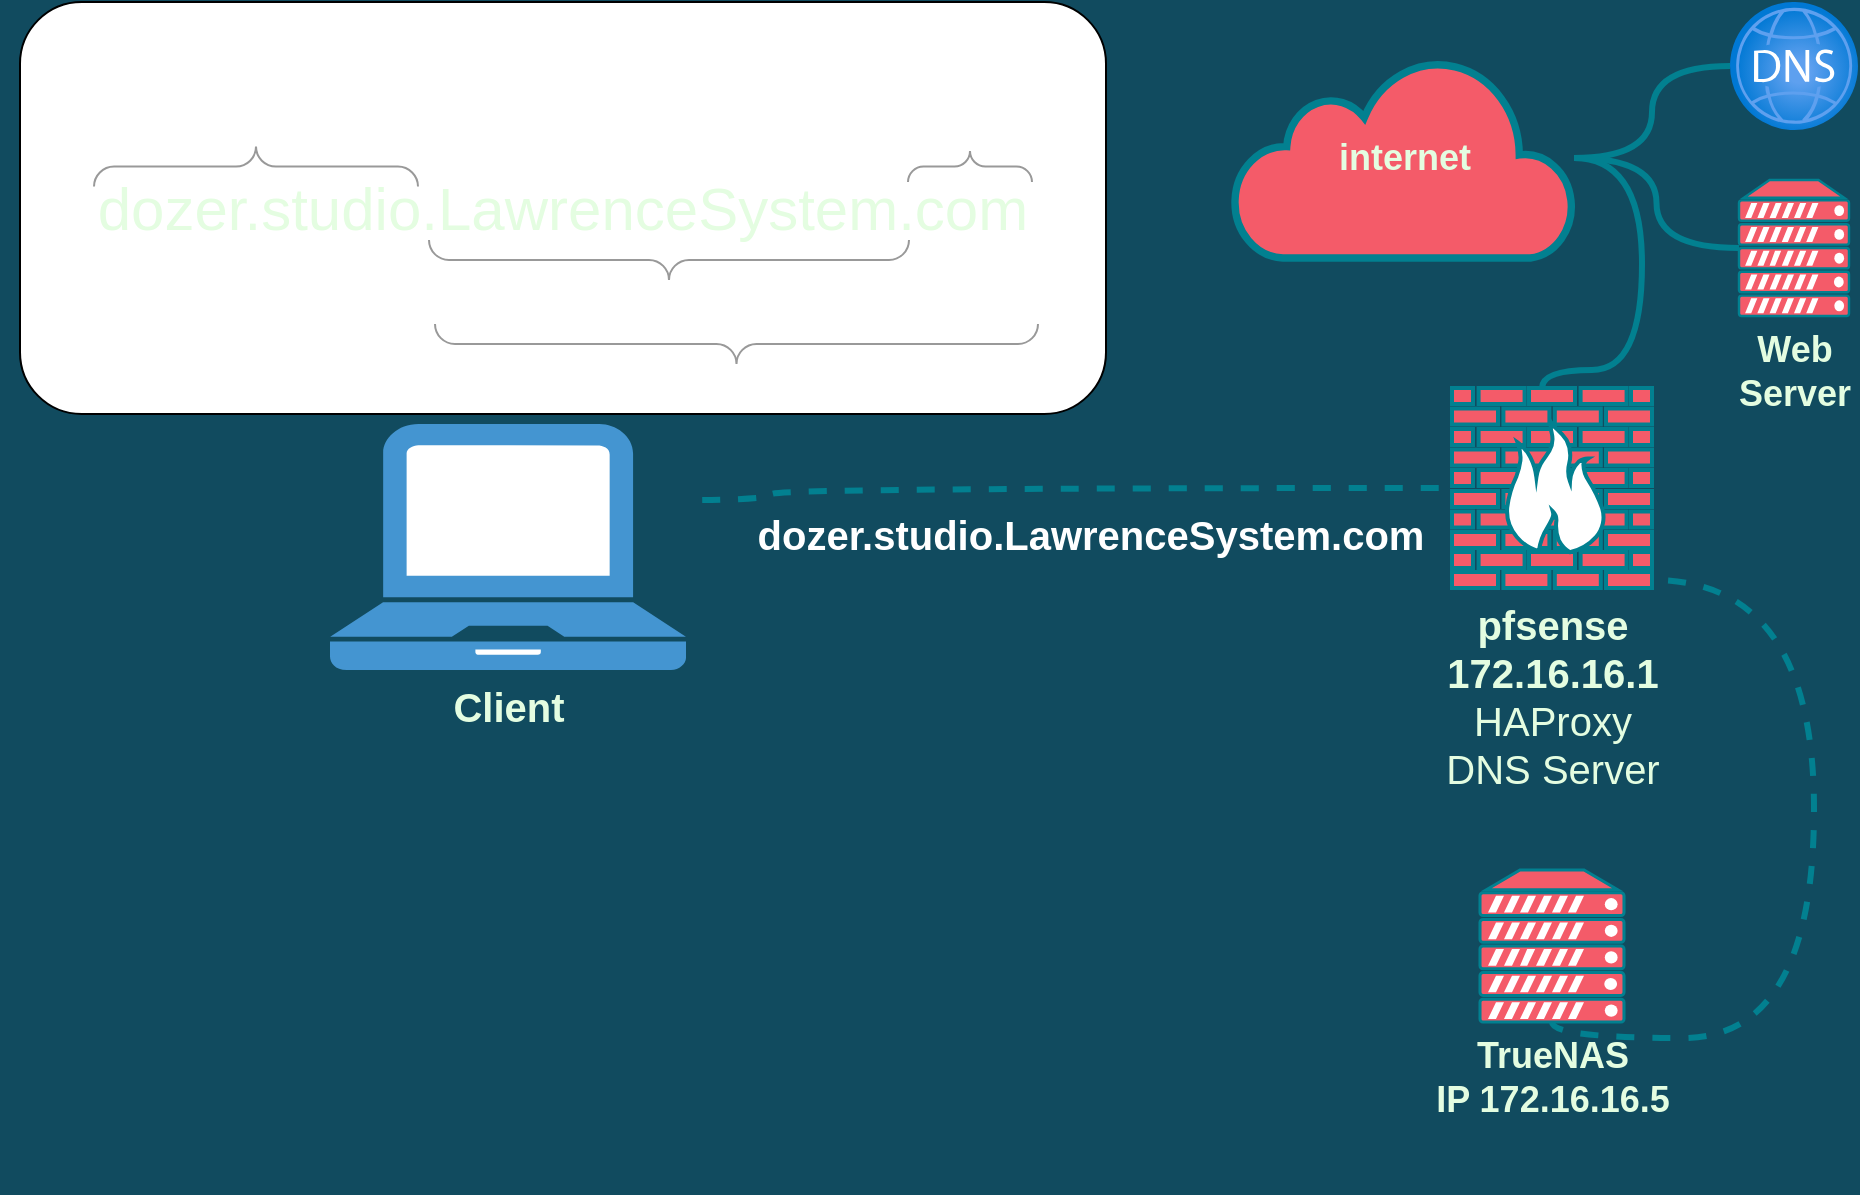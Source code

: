 <mxfile version="21.3.7" type="device" pages="3">
  <diagram id="6hiZE-scxlc1er5gQ2BV" name="Internal IP">
    <mxGraphModel dx="1948" dy="863" grid="0" gridSize="10" guides="1" tooltips="1" connect="1" arrows="1" fold="1" page="1" pageScale="1" pageWidth="1100" pageHeight="850" background="#114B5F" math="0" shadow="0">
      <root>
        <mxCell id="0" />
        <mxCell id="1" parent="0" />
        <mxCell id="qx8EK2u3KyUOFFPO31HV-6" style="edgeStyle=orthogonalEdgeStyle;shape=connector;curved=1;rounded=1;comic=0;orthogonalLoop=1;jettySize=auto;html=1;dashed=1;labelBackgroundColor=#114B5F;strokeColor=#028090;strokeWidth=3;fontFamily=Helvetica;fontSize=11;fontColor=#E4FDE1;endArrow=none;endFill=0;fillColor=#F45B69;flowAnimation=1;" parent="1" source="Keg9QBFoEWpsP0gf0oNI-1" target="8-tY66juS6iBmtKQDN2a-5" edge="1">
          <mxGeometry relative="1" as="geometry">
            <Array as="points">
              <mxPoint x="1014" y="314" />
              <mxPoint x="1014" y="543" />
            </Array>
          </mxGeometry>
        </mxCell>
        <mxCell id="Keg9QBFoEWpsP0gf0oNI-1" value="&lt;font style=&quot;font-size: 20px;&quot;&gt;&lt;b style=&quot;&quot;&gt;pfsense&lt;br&gt;172.16.16.1&lt;br&gt;&lt;/b&gt;HAProxy&lt;br&gt;DNS Server&lt;br&gt;&lt;/font&gt;" style="fontColor=#E4FDE1;verticalAlign=top;verticalLabelPosition=bottom;labelPosition=center;align=center;html=1;outlineConnect=0;fillColor=#F45B69;strokeColor=#028090;gradientDirection=north;strokeWidth=2;shape=mxgraph.networks.firewall;" parent="1" vertex="1">
          <mxGeometry x="833" y="218" width="100" height="100" as="geometry" />
        </mxCell>
        <mxCell id="qx8EK2u3KyUOFFPO31HV-3" style="edgeStyle=orthogonalEdgeStyle;shape=connector;curved=1;rounded=1;comic=0;orthogonalLoop=1;jettySize=auto;html=1;labelBackgroundColor=#114B5F;strokeColor=#028090;strokeWidth=3;fontFamily=Helvetica;fontSize=11;fontColor=#E4FDE1;endArrow=none;endFill=0;fillColor=#F45B69;flowAnimation=0;" parent="1" source="IqyUsJUaqWypHduwfUQZ-5" target="Keg9QBFoEWpsP0gf0oNI-1" edge="1">
          <mxGeometry relative="1" as="geometry">
            <Array as="points">
              <mxPoint x="928" y="103" />
              <mxPoint x="928" y="209" />
              <mxPoint x="878" y="209" />
            </Array>
          </mxGeometry>
        </mxCell>
        <mxCell id="zotEUE635c9FIRdoSFtk-16" style="edgeStyle=orthogonalEdgeStyle;shape=connector;curved=1;rounded=1;comic=0;orthogonalLoop=1;jettySize=auto;html=1;labelBackgroundColor=#114B5F;strokeColor=#028090;strokeWidth=3;fontFamily=Helvetica;fontSize=11;fontColor=#E4FDE1;endArrow=none;endFill=0;fillColor=#F45B69;" parent="1" source="IqyUsJUaqWypHduwfUQZ-5" target="zotEUE635c9FIRdoSFtk-14" edge="1">
          <mxGeometry relative="1" as="geometry" />
        </mxCell>
        <mxCell id="zotEUE635c9FIRdoSFtk-18" style="edgeStyle=orthogonalEdgeStyle;shape=connector;curved=1;rounded=1;comic=0;orthogonalLoop=1;jettySize=auto;html=1;labelBackgroundColor=#114B5F;strokeColor=#028090;strokeWidth=3;fontFamily=Helvetica;fontSize=11;fontColor=#E4FDE1;endArrow=none;endFill=0;fillColor=#F45B69;" parent="1" source="IqyUsJUaqWypHduwfUQZ-5" target="K4kx7pWGs6XqiPDYpoxL-1" edge="1">
          <mxGeometry relative="1" as="geometry">
            <mxPoint x="1014.15" y="155.162" as="targetPoint" />
          </mxGeometry>
        </mxCell>
        <mxCell id="IqyUsJUaqWypHduwfUQZ-5" value="&lt;h2&gt;internet&lt;/h2&gt;" style="html=1;outlineConnect=0;fillColor=#F45B69;strokeColor=#028090;gradientDirection=north;strokeWidth=2;shape=mxgraph.networks.cloud;fontColor=#E4FDE1;" parent="1" vertex="1">
          <mxGeometry x="724" y="53" width="170" height="100" as="geometry" />
        </mxCell>
        <mxCell id="qx8EK2u3KyUOFFPO31HV-2" style="edgeStyle=orthogonalEdgeStyle;shape=connector;curved=1;rounded=1;comic=0;orthogonalLoop=1;jettySize=auto;html=1;dashed=1;labelBackgroundColor=#114B5F;strokeColor=#028090;strokeWidth=3;fontFamily=Helvetica;fontSize=11;fontColor=#E4FDE1;endArrow=none;endFill=0;fillColor=#F45B69;flowAnimation=1;" parent="1" source="8-tY66juS6iBmtKQDN2a-4" target="Keg9QBFoEWpsP0gf0oNI-1" edge="1">
          <mxGeometry relative="1" as="geometry">
            <Array as="points">
              <mxPoint x="493" y="274" />
            </Array>
          </mxGeometry>
        </mxCell>
        <mxCell id="8-tY66juS6iBmtKQDN2a-4" value="&lt;b style=&quot;font-size: 20px;&quot;&gt;&lt;font style=&quot;font-size: 20px;&quot;&gt;Client&lt;br&gt;&lt;/font&gt;&lt;/b&gt;" style="pointerEvents=1;shadow=0;dashed=0;html=1;strokeColor=none;fillColor=#4495D1;labelPosition=center;verticalLabelPosition=bottom;verticalAlign=top;align=center;outlineConnect=0;shape=mxgraph.veeam.laptop;fontFamily=Helvetica;fontSize=11;fontColor=#E4FDE1;" parent="1" vertex="1">
          <mxGeometry x="272" y="236" width="178" height="123" as="geometry" />
        </mxCell>
        <mxCell id="8-tY66juS6iBmtKQDN2a-5" value="&lt;font style=&quot;font-size: 18px&quot;&gt;&lt;b&gt;&lt;div&gt;TrueNAS&lt;br&gt;&lt;span style=&quot;background-color: initial;&quot;&gt;IP 172.16.16.5&lt;/span&gt;&lt;/div&gt;&lt;/b&gt;&lt;/font&gt;" style="fontColor=#E4FDE1;verticalAlign=top;verticalLabelPosition=bottom;labelPosition=center;align=center;html=1;outlineConnect=0;fillColor=#F45B69;strokeColor=#028090;gradientDirection=north;strokeWidth=2;shape=mxgraph.networks.server;" parent="1" vertex="1">
          <mxGeometry x="847" y="459" width="72" height="76" as="geometry" />
        </mxCell>
        <mxCell id="8-tY66juS6iBmtKQDN2a-9" value="" style="edgeStyle=orthogonalEdgeStyle;rounded=1;orthogonalLoop=1;jettySize=auto;html=1;strokeColor=none;strokeWidth=3;labelBackgroundColor=#114B5F;fontColor=#E4FDE1;endArrow=none;" parent="1" target="8-tY66juS6iBmtKQDN2a-5" edge="1">
          <mxGeometry relative="1" as="geometry">
            <mxPoint x="474" y="619" as="sourcePoint" />
            <mxPoint x="601" y="661.0" as="targetPoint" />
          </mxGeometry>
        </mxCell>
        <mxCell id="euOdrexQLL2xQOsGim3x-1" value="&lt;font style=&quot;&quot;&gt;&lt;span style=&quot;font-size: 30px;&quot;&gt;dozer.studio.LawrenceSystem.com&lt;/span&gt;&lt;br&gt;&lt;/font&gt;" style="rounded=1;whiteSpace=wrap;html=1;fontFamily=Helvetica;fontSize=19;fontColor=#E4FDE1;" parent="1" vertex="1">
          <mxGeometry x="117" y="25" width="543" height="206" as="geometry" />
        </mxCell>
        <mxCell id="zotEUE635c9FIRdoSFtk-1" value="" style="verticalLabelPosition=bottom;shadow=0;dashed=0;align=center;html=1;verticalAlign=top;strokeWidth=1;shape=mxgraph.mockup.markup.curlyBrace;whiteSpace=wrap;strokeColor=#999999;fontSize=16;fontColor=#FFFFFF;fillColor=#182E3E;" parent="1" vertex="1">
          <mxGeometry x="561" y="97.3" width="62" height="20" as="geometry" />
        </mxCell>
        <mxCell id="zotEUE635c9FIRdoSFtk-4" value="Top-Level&lt;br&gt;Domain" style="text;strokeColor=none;fillColor=none;html=1;fontSize=16;fontStyle=1;verticalAlign=middle;align=center;fontColor=#FFFFFF;" parent="1" vertex="1">
          <mxGeometry x="542" y="60.3" width="100" height="40" as="geometry" />
        </mxCell>
        <mxCell id="zotEUE635c9FIRdoSFtk-5" value="" style="verticalLabelPosition=bottom;shadow=0;dashed=0;align=center;html=1;verticalAlign=top;strokeWidth=1;shape=mxgraph.mockup.markup.curlyBrace;whiteSpace=wrap;strokeColor=#999999;fontSize=16;fontColor=#FFFFFF;fillColor=#182E3E;rotation=-180;" parent="1" vertex="1">
          <mxGeometry x="321.5" y="144" width="240" height="20" as="geometry" />
        </mxCell>
        <mxCell id="zotEUE635c9FIRdoSFtk-6" value="Domain Name" style="text;strokeColor=none;fillColor=none;html=1;fontSize=16;fontStyle=1;verticalAlign=middle;align=center;fontColor=#FFFFFF;" parent="1" vertex="1">
          <mxGeometry x="391.5" y="154" width="100" height="40" as="geometry" />
        </mxCell>
        <mxCell id="zotEUE635c9FIRdoSFtk-7" value="" style="verticalLabelPosition=bottom;shadow=0;dashed=0;align=center;html=1;verticalAlign=top;strokeWidth=1;shape=mxgraph.mockup.markup.curlyBrace;whiteSpace=wrap;strokeColor=#999999;fontSize=16;fontColor=#FFFFFF;fillColor=#182E3E;rotation=-180;" parent="1" vertex="1">
          <mxGeometry x="324.5" y="186" width="301.5" height="20" as="geometry" />
        </mxCell>
        <mxCell id="zotEUE635c9FIRdoSFtk-8" value="Root Domain" style="text;strokeColor=none;fillColor=none;html=1;fontSize=16;fontStyle=1;verticalAlign=middle;align=center;fontColor=#FFFFFF;" parent="1" vertex="1">
          <mxGeometry x="425.25" y="198" width="100" height="40" as="geometry" />
        </mxCell>
        <mxCell id="zotEUE635c9FIRdoSFtk-9" value="Subdomain(s)" style="text;strokeColor=none;fillColor=none;html=1;fontSize=16;fontStyle=1;verticalAlign=middle;align=center;fontColor=#FFFFFF;" parent="1" vertex="1">
          <mxGeometry x="185" y="57.3" width="100" height="40" as="geometry" />
        </mxCell>
        <mxCell id="zotEUE635c9FIRdoSFtk-10" value="" style="verticalLabelPosition=bottom;shadow=0;dashed=0;align=center;html=1;verticalAlign=top;strokeWidth=1;shape=mxgraph.mockup.markup.curlyBrace;whiteSpace=wrap;strokeColor=#999999;fontSize=16;fontColor=#FFFFFF;fillColor=#182E3E;" parent="1" vertex="1">
          <mxGeometry x="154" y="97.3" width="162" height="20" as="geometry" />
        </mxCell>
        <mxCell id="zotEUE635c9FIRdoSFtk-11" style="edgeStyle=none;curved=1;rounded=0;orthogonalLoop=1;jettySize=auto;html=1;exitX=1;exitY=0.5;exitDx=0;exitDy=0;strokeColor=#23445D;fontSize=12;startSize=8;endSize=8;" parent="1" edge="1">
          <mxGeometry relative="1" as="geometry">
            <mxPoint x="657" y="148.3" as="sourcePoint" />
            <mxPoint x="657" y="148.3" as="targetPoint" />
          </mxGeometry>
        </mxCell>
        <mxCell id="zotEUE635c9FIRdoSFtk-12" style="edgeStyle=none;curved=1;rounded=0;orthogonalLoop=1;jettySize=auto;html=1;exitX=0;exitY=0.5;exitDx=0;exitDy=0;strokeColor=#23445D;fontSize=12;startSize=8;endSize=8;" parent="1" source="euOdrexQLL2xQOsGim3x-1" target="euOdrexQLL2xQOsGim3x-1" edge="1">
          <mxGeometry relative="1" as="geometry" />
        </mxCell>
        <mxCell id="zotEUE635c9FIRdoSFtk-13" style="edgeStyle=none;curved=1;rounded=0;orthogonalLoop=1;jettySize=auto;html=1;exitX=1;exitY=0.5;exitDx=0;exitDy=0;strokeColor=#23445D;fontSize=12;startSize=8;endSize=8;" parent="1" edge="1">
          <mxGeometry relative="1" as="geometry">
            <mxPoint x="657" y="148.3" as="sourcePoint" />
            <mxPoint x="657" y="148.3" as="targetPoint" />
          </mxGeometry>
        </mxCell>
        <mxCell id="zotEUE635c9FIRdoSFtk-14" value="" style="image;aspect=fixed;html=1;points=[];align=center;fontSize=12;image=img/lib/azure2/networking/DNS_Zones.svg;strokeColor=#FFFFFF;fontColor=#FFFFFF;fillColor=#182E3E;" parent="1" vertex="1">
          <mxGeometry x="972" y="25" width="64" height="64" as="geometry" />
        </mxCell>
        <mxCell id="zotEUE635c9FIRdoSFtk-19" value="dozer.studio.LawrenceSystem.com" style="text;strokeColor=none;fillColor=none;html=1;fontSize=20;fontStyle=1;verticalAlign=middle;align=center;fontColor=#FFFFFF;" parent="1" vertex="1">
          <mxGeometry x="602" y="271" width="100" height="40" as="geometry" />
        </mxCell>
        <mxCell id="K4kx7pWGs6XqiPDYpoxL-1" value="&lt;font style=&quot;font-size: 18px&quot;&gt;&lt;b&gt;&lt;div&gt;Web&lt;br&gt;Server&lt;/div&gt;&lt;/b&gt;&lt;/font&gt;" style="fontColor=#E4FDE1;verticalAlign=top;verticalLabelPosition=bottom;labelPosition=center;align=center;html=1;outlineConnect=0;fillColor=#F45B69;strokeColor=#028090;gradientDirection=north;strokeWidth=2;shape=mxgraph.networks.server;" parent="1" vertex="1">
          <mxGeometry x="976.5" y="114" width="55" height="68" as="geometry" />
        </mxCell>
      </root>
    </mxGraphModel>
  </diagram>
  <diagram name="Copy of Internal IP" id="uCBYNExVOMJqvayklX3i">
    <mxGraphModel dx="1948" dy="863" grid="0" gridSize="10" guides="1" tooltips="1" connect="1" arrows="1" fold="1" page="1" pageScale="1" pageWidth="1100" pageHeight="850" background="#114B5F" math="0" shadow="0">
      <root>
        <mxCell id="q3gw9g07Dve521KQ4tPs-0" />
        <mxCell id="q3gw9g07Dve521KQ4tPs-1" parent="q3gw9g07Dve521KQ4tPs-0" />
        <mxCell id="q3gw9g07Dve521KQ4tPs-2" style="edgeStyle=orthogonalEdgeStyle;shape=connector;curved=1;rounded=1;comic=0;orthogonalLoop=1;jettySize=auto;html=1;dashed=1;labelBackgroundColor=#114B5F;strokeColor=#028090;strokeWidth=3;fontFamily=Helvetica;fontSize=11;fontColor=#E4FDE1;endArrow=none;endFill=0;fillColor=#F45B69;flowAnimation=1;" edge="1" parent="q3gw9g07Dve521KQ4tPs-1" source="q3gw9g07Dve521KQ4tPs-3" target="q3gw9g07Dve521KQ4tPs-10">
          <mxGeometry relative="1" as="geometry">
            <Array as="points">
              <mxPoint x="1014" y="314" />
              <mxPoint x="1014" y="543" />
            </Array>
          </mxGeometry>
        </mxCell>
        <mxCell id="q3gw9g07Dve521KQ4tPs-3" value="&lt;font style=&quot;font-size: 20px;&quot;&gt;&lt;br&gt;&lt;/font&gt;" style="fontColor=#E4FDE1;verticalAlign=top;verticalLabelPosition=bottom;labelPosition=center;align=center;html=1;outlineConnect=0;fillColor=#F45B69;strokeColor=#028090;gradientDirection=north;strokeWidth=2;shape=mxgraph.networks.firewall;" vertex="1" parent="q3gw9g07Dve521KQ4tPs-1">
          <mxGeometry x="833" y="218" width="100" height="100" as="geometry" />
        </mxCell>
        <mxCell id="q3gw9g07Dve521KQ4tPs-4" style="edgeStyle=orthogonalEdgeStyle;shape=connector;curved=1;rounded=1;comic=0;orthogonalLoop=1;jettySize=auto;html=1;labelBackgroundColor=#114B5F;strokeColor=#028090;strokeWidth=3;fontFamily=Helvetica;fontSize=11;fontColor=#E4FDE1;endArrow=none;endFill=0;fillColor=#F45B69;flowAnimation=0;" edge="1" parent="q3gw9g07Dve521KQ4tPs-1" source="q3gw9g07Dve521KQ4tPs-7" target="q3gw9g07Dve521KQ4tPs-3">
          <mxGeometry relative="1" as="geometry">
            <Array as="points">
              <mxPoint x="928" y="103" />
              <mxPoint x="928" y="209" />
              <mxPoint x="878" y="209" />
            </Array>
          </mxGeometry>
        </mxCell>
        <mxCell id="q3gw9g07Dve521KQ4tPs-5" style="edgeStyle=orthogonalEdgeStyle;shape=connector;curved=1;rounded=1;comic=0;orthogonalLoop=1;jettySize=auto;html=1;labelBackgroundColor=#114B5F;strokeColor=#028090;strokeWidth=3;fontFamily=Helvetica;fontSize=11;fontColor=#E4FDE1;endArrow=none;endFill=0;fillColor=#F45B69;" edge="1" parent="q3gw9g07Dve521KQ4tPs-1" source="q3gw9g07Dve521KQ4tPs-7" target="q3gw9g07Dve521KQ4tPs-24">
          <mxGeometry relative="1" as="geometry" />
        </mxCell>
        <mxCell id="q3gw9g07Dve521KQ4tPs-6" style="edgeStyle=orthogonalEdgeStyle;shape=connector;curved=1;rounded=1;comic=0;orthogonalLoop=1;jettySize=auto;html=1;labelBackgroundColor=#114B5F;strokeColor=#028090;strokeWidth=3;fontFamily=Helvetica;fontSize=11;fontColor=#E4FDE1;endArrow=none;endFill=0;fillColor=#F45B69;" edge="1" parent="q3gw9g07Dve521KQ4tPs-1" source="q3gw9g07Dve521KQ4tPs-7" target="q3gw9g07Dve521KQ4tPs-26">
          <mxGeometry relative="1" as="geometry">
            <mxPoint x="1014.15" y="155.162" as="targetPoint" />
          </mxGeometry>
        </mxCell>
        <mxCell id="q3gw9g07Dve521KQ4tPs-7" value="&lt;h2&gt;&lt;br&gt;&lt;/h2&gt;" style="html=1;outlineConnect=0;fillColor=#F45B69;strokeColor=#028090;gradientDirection=north;strokeWidth=2;shape=mxgraph.networks.cloud;fontColor=#E4FDE1;" vertex="1" parent="q3gw9g07Dve521KQ4tPs-1">
          <mxGeometry x="724" y="53" width="170" height="100" as="geometry" />
        </mxCell>
        <mxCell id="q3gw9g07Dve521KQ4tPs-8" style="edgeStyle=orthogonalEdgeStyle;shape=connector;curved=1;rounded=1;comic=0;orthogonalLoop=1;jettySize=auto;html=1;dashed=1;labelBackgroundColor=#114B5F;strokeColor=#028090;strokeWidth=3;fontFamily=Helvetica;fontSize=11;fontColor=#E4FDE1;endArrow=none;endFill=0;fillColor=#F45B69;flowAnimation=1;" edge="1" parent="q3gw9g07Dve521KQ4tPs-1" source="q3gw9g07Dve521KQ4tPs-9" target="q3gw9g07Dve521KQ4tPs-3">
          <mxGeometry relative="1" as="geometry">
            <Array as="points">
              <mxPoint x="493" y="274" />
            </Array>
          </mxGeometry>
        </mxCell>
        <mxCell id="q3gw9g07Dve521KQ4tPs-9" value="&lt;b style=&quot;font-size: 20px;&quot;&gt;&lt;font style=&quot;font-size: 20px;&quot;&gt;Client&lt;br&gt;&lt;/font&gt;&lt;/b&gt;" style="pointerEvents=1;shadow=0;dashed=0;html=1;strokeColor=none;fillColor=#4495D1;labelPosition=center;verticalLabelPosition=bottom;verticalAlign=top;align=center;outlineConnect=0;shape=mxgraph.veeam.laptop;fontFamily=Helvetica;fontSize=11;fontColor=#E4FDE1;" vertex="1" parent="q3gw9g07Dve521KQ4tPs-1">
          <mxGeometry x="616" y="325" width="178" height="123" as="geometry" />
        </mxCell>
        <mxCell id="q3gw9g07Dve521KQ4tPs-10" value="&lt;font style=&quot;font-size: 18px&quot;&gt;&lt;b&gt;&lt;br&gt;&lt;/b&gt;&lt;/font&gt;" style="fontColor=#E4FDE1;verticalAlign=top;verticalLabelPosition=bottom;labelPosition=center;align=center;html=1;outlineConnect=0;fillColor=#F45B69;strokeColor=#028090;gradientDirection=north;strokeWidth=2;shape=mxgraph.networks.server;" vertex="1" parent="q3gw9g07Dve521KQ4tPs-1">
          <mxGeometry x="847" y="459" width="72" height="76" as="geometry" />
        </mxCell>
        <mxCell id="q3gw9g07Dve521KQ4tPs-11" value="" style="edgeStyle=orthogonalEdgeStyle;rounded=1;orthogonalLoop=1;jettySize=auto;html=1;strokeColor=none;strokeWidth=3;labelBackgroundColor=#114B5F;fontColor=#E4FDE1;endArrow=none;" edge="1" parent="q3gw9g07Dve521KQ4tPs-1" target="q3gw9g07Dve521KQ4tPs-10">
          <mxGeometry relative="1" as="geometry">
            <mxPoint x="474" y="619" as="sourcePoint" />
            <mxPoint x="601" y="661.0" as="targetPoint" />
          </mxGeometry>
        </mxCell>
        <mxCell id="q3gw9g07Dve521KQ4tPs-24" value="" style="image;aspect=fixed;html=1;points=[];align=center;fontSize=12;image=img/lib/azure2/networking/DNS_Zones.svg;strokeColor=#FFFFFF;fontColor=#FFFFFF;fillColor=#182E3E;" vertex="1" parent="q3gw9g07Dve521KQ4tPs-1">
          <mxGeometry x="972" y="25" width="64" height="64" as="geometry" />
        </mxCell>
        <mxCell id="q3gw9g07Dve521KQ4tPs-26" value="&lt;font style=&quot;font-size: 18px&quot;&gt;&lt;b&gt;&lt;br&gt;&lt;/b&gt;&lt;/font&gt;" style="fontColor=#E4FDE1;verticalAlign=top;verticalLabelPosition=bottom;labelPosition=center;align=center;html=1;outlineConnect=0;fillColor=#F45B69;strokeColor=#028090;gradientDirection=north;strokeWidth=2;shape=mxgraph.networks.server;" vertex="1" parent="q3gw9g07Dve521KQ4tPs-1">
          <mxGeometry x="976.5" y="114" width="55" height="68" as="geometry" />
        </mxCell>
        <mxCell id="wwlkP6RgdqGZFVF9S0qO-1" value="" style="group" vertex="1" connectable="0" parent="q3gw9g07Dve521KQ4tPs-1">
          <mxGeometry x="45" y="543" width="611" height="256" as="geometry" />
        </mxCell>
        <mxCell id="q3gw9g07Dve521KQ4tPs-12" value="&lt;font style=&quot;&quot;&gt;&lt;span style=&quot;font-size: 30px;&quot;&gt;dozer.studio.LawrenceSystem.com&lt;/span&gt;&lt;br&gt;&lt;/font&gt;" style="rounded=1;whiteSpace=wrap;html=1;fontFamily=Helvetica;fontSize=19;fontColor=#E4FDE1;" vertex="1" parent="wwlkP6RgdqGZFVF9S0qO-1">
          <mxGeometry width="611" height="247.587" as="geometry" />
        </mxCell>
        <mxCell id="q3gw9g07Dve521KQ4tPs-13" value="" style="verticalLabelPosition=bottom;shadow=0;dashed=0;align=center;html=1;verticalAlign=top;strokeWidth=1;shape=mxgraph.mockup.markup.curlyBrace;whiteSpace=wrap;strokeColor=#999999;fontSize=16;fontColor=#FFFFFF;fillColor=#182E3E;" vertex="1" parent="wwlkP6RgdqGZFVF9S0qO-1">
          <mxGeometry x="499.602" y="86.896" width="69.764" height="24.038" as="geometry" />
        </mxCell>
        <mxCell id="q3gw9g07Dve521KQ4tPs-14" value="Top-Level&lt;br&gt;Domain" style="text;strokeColor=none;fillColor=none;html=1;fontSize=16;fontStyle=1;verticalAlign=middle;align=center;fontColor=#FFFFFF;" vertex="1" parent="wwlkP6RgdqGZFVF9S0qO-1">
          <mxGeometry x="478.223" y="42.426" width="112.523" height="48.075" as="geometry" />
        </mxCell>
        <mxCell id="q3gw9g07Dve521KQ4tPs-15" value="" style="verticalLabelPosition=bottom;shadow=0;dashed=0;align=center;html=1;verticalAlign=top;strokeWidth=1;shape=mxgraph.mockup.markup.curlyBrace;whiteSpace=wrap;strokeColor=#999999;fontSize=16;fontColor=#FFFFFF;fillColor=#182E3E;rotation=-180;" vertex="1" parent="wwlkP6RgdqGZFVF9S0qO-1">
          <mxGeometry x="230.11" y="143.023" width="270.055" height="24.038" as="geometry" />
        </mxCell>
        <mxCell id="q3gw9g07Dve521KQ4tPs-16" value="Domain Name" style="text;strokeColor=none;fillColor=none;html=1;fontSize=16;fontStyle=1;verticalAlign=middle;align=center;fontColor=#FFFFFF;" vertex="1" parent="wwlkP6RgdqGZFVF9S0qO-1">
          <mxGeometry x="308.876" y="155.042" width="112.523" height="48.075" as="geometry" />
        </mxCell>
        <mxCell id="q3gw9g07Dve521KQ4tPs-17" value="" style="verticalLabelPosition=bottom;shadow=0;dashed=0;align=center;html=1;verticalAlign=top;strokeWidth=1;shape=mxgraph.mockup.markup.curlyBrace;whiteSpace=wrap;strokeColor=#999999;fontSize=16;fontColor=#FFFFFF;fillColor=#182E3E;rotation=-180;" vertex="1" parent="wwlkP6RgdqGZFVF9S0qO-1">
          <mxGeometry x="233.485" y="193.502" width="339.257" height="24.038" as="geometry" />
        </mxCell>
        <mxCell id="q3gw9g07Dve521KQ4tPs-18" value="Root Domain" style="text;strokeColor=none;fillColor=none;html=1;fontSize=16;fontStyle=1;verticalAlign=middle;align=center;fontColor=#FFFFFF;" vertex="1" parent="wwlkP6RgdqGZFVF9S0qO-1">
          <mxGeometry x="346.852" y="207.925" width="112.523" height="48.075" as="geometry" />
        </mxCell>
        <mxCell id="q3gw9g07Dve521KQ4tPs-19" value="Subdomain(s)" style="text;strokeColor=none;fillColor=none;html=1;fontSize=16;fontStyle=1;verticalAlign=middle;align=center;fontColor=#FFFFFF;" vertex="1" parent="wwlkP6RgdqGZFVF9S0qO-1">
          <mxGeometry x="76.516" y="38.821" width="112.523" height="48.075" as="geometry" />
        </mxCell>
        <mxCell id="q3gw9g07Dve521KQ4tPs-20" value="" style="verticalLabelPosition=bottom;shadow=0;dashed=0;align=center;html=1;verticalAlign=top;strokeWidth=1;shape=mxgraph.mockup.markup.curlyBrace;whiteSpace=wrap;strokeColor=#999999;fontSize=16;fontColor=#FFFFFF;fillColor=#182E3E;" vertex="1" parent="wwlkP6RgdqGZFVF9S0qO-1">
          <mxGeometry x="41.634" y="86.896" width="182.287" height="24.038" as="geometry" />
        </mxCell>
        <mxCell id="q3gw9g07Dve521KQ4tPs-21" style="edgeStyle=none;curved=1;rounded=0;orthogonalLoop=1;jettySize=auto;html=1;exitX=1;exitY=0.5;exitDx=0;exitDy=0;strokeColor=#23445D;fontSize=12;startSize=8;endSize=8;" edge="1" parent="wwlkP6RgdqGZFVF9S0qO-1">
          <mxGeometry relative="1" as="geometry">
            <mxPoint x="607.624" y="148.192" as="sourcePoint" />
            <mxPoint x="607.624" y="148.192" as="targetPoint" />
          </mxGeometry>
        </mxCell>
        <mxCell id="q3gw9g07Dve521KQ4tPs-22" style="edgeStyle=none;curved=1;rounded=0;orthogonalLoop=1;jettySize=auto;html=1;exitX=0;exitY=0.5;exitDx=0;exitDy=0;strokeColor=#23445D;fontSize=12;startSize=8;endSize=8;" edge="1" parent="wwlkP6RgdqGZFVF9S0qO-1" source="q3gw9g07Dve521KQ4tPs-12" target="q3gw9g07Dve521KQ4tPs-12">
          <mxGeometry relative="1" as="geometry" />
        </mxCell>
        <mxCell id="q3gw9g07Dve521KQ4tPs-23" style="edgeStyle=none;curved=1;rounded=0;orthogonalLoop=1;jettySize=auto;html=1;exitX=1;exitY=0.5;exitDx=0;exitDy=0;strokeColor=#23445D;fontSize=12;startSize=8;endSize=8;" edge="1" parent="wwlkP6RgdqGZFVF9S0qO-1">
          <mxGeometry relative="1" as="geometry">
            <mxPoint x="607.624" y="148.192" as="sourcePoint" />
            <mxPoint x="607.624" y="148.192" as="targetPoint" />
          </mxGeometry>
        </mxCell>
      </root>
    </mxGraphModel>
  </diagram>
  <diagram name="External" id="3vbbSfKrBehVM1I0y9hG">
    <mxGraphModel dx="1395" dy="798" grid="0" gridSize="10" guides="1" tooltips="1" connect="1" arrows="1" fold="1" page="1" pageScale="1" pageWidth="1100" pageHeight="850" background="#114B5F" math="0" shadow="0">
      <root>
        <mxCell id="xg_LUlApAIA21LPXcT9Q-0" />
        <mxCell id="xg_LUlApAIA21LPXcT9Q-1" parent="xg_LUlApAIA21LPXcT9Q-0" />
        <mxCell id="Z715Reu-zJAyC8cb4Hxi-0" style="edgeStyle=orthogonalEdgeStyle;shape=connector;curved=1;rounded=1;comic=0;orthogonalLoop=1;jettySize=auto;html=1;dashed=1;labelBackgroundColor=#114B5F;strokeColor=#028090;strokeWidth=3;fontFamily=Helvetica;fontSize=11;fontColor=#E4FDE1;endArrow=none;endFill=0;fillColor=#F45B69;flowAnimation=1;" edge="1" parent="xg_LUlApAIA21LPXcT9Q-1" source="xg_LUlApAIA21LPXcT9Q-3" target="xg_LUlApAIA21LPXcT9Q-7">
          <mxGeometry relative="1" as="geometry" />
        </mxCell>
        <mxCell id="Z715Reu-zJAyC8cb4Hxi-3" style="edgeStyle=orthogonalEdgeStyle;shape=connector;curved=1;rounded=1;comic=0;orthogonalLoop=1;jettySize=auto;html=1;dashed=1;labelBackgroundColor=#114B5F;strokeColor=#028090;strokeWidth=3;fontFamily=Helvetica;fontSize=11;fontColor=#E4FDE1;endArrow=none;endFill=0;fillColor=#F45B69;" edge="1" parent="xg_LUlApAIA21LPXcT9Q-1" source="xg_LUlApAIA21LPXcT9Q-3" target="xg_LUlApAIA21LPXcT9Q-10">
          <mxGeometry relative="1" as="geometry">
            <Array as="points">
              <mxPoint x="1015" y="268" />
              <mxPoint x="1015" y="497" />
            </Array>
          </mxGeometry>
        </mxCell>
        <mxCell id="xg_LUlApAIA21LPXcT9Q-3" value="&lt;font style=&quot;font-size: 20px;&quot;&gt;&lt;b style=&quot;&quot;&gt;pfsense&lt;br&gt;172.16.16.1&lt;br&gt;&lt;/b&gt;HAProxy&lt;br&gt;DNS Server&lt;br&gt;&lt;/font&gt;" style="fontColor=#E4FDE1;verticalAlign=top;verticalLabelPosition=bottom;labelPosition=center;align=center;html=1;outlineConnect=0;fillColor=#F45B69;strokeColor=#028090;gradientDirection=north;strokeWidth=2;shape=mxgraph.networks.firewall;" vertex="1" parent="xg_LUlApAIA21LPXcT9Q-1">
          <mxGeometry x="833" y="218" width="100" height="100" as="geometry" />
        </mxCell>
        <mxCell id="Z715Reu-zJAyC8cb4Hxi-1" style="edgeStyle=orthogonalEdgeStyle;shape=connector;curved=1;rounded=1;comic=0;orthogonalLoop=1;jettySize=auto;html=1;dashed=1;labelBackgroundColor=#114B5F;strokeColor=#028090;strokeWidth=3;fontFamily=Helvetica;fontSize=11;fontColor=#E4FDE1;endArrow=none;endFill=0;fillColor=#F45B69;flowAnimation=1;" edge="1" parent="xg_LUlApAIA21LPXcT9Q-1" source="xg_LUlApAIA21LPXcT9Q-7" target="xg_LUlApAIA21LPXcT9Q-24">
          <mxGeometry relative="1" as="geometry" />
        </mxCell>
        <mxCell id="Z715Reu-zJAyC8cb4Hxi-2" style="edgeStyle=orthogonalEdgeStyle;shape=connector;curved=1;rounded=1;comic=0;orthogonalLoop=1;jettySize=auto;html=1;dashed=1;labelBackgroundColor=#114B5F;strokeColor=#028090;strokeWidth=3;fontFamily=Helvetica;fontSize=11;fontColor=#E4FDE1;endArrow=none;endFill=0;fillColor=#F45B69;flowAnimation=1;" edge="1" parent="xg_LUlApAIA21LPXcT9Q-1" source="xg_LUlApAIA21LPXcT9Q-7" target="DoFd_YdjxeftsHMp2-pq-0">
          <mxGeometry relative="1" as="geometry">
            <mxPoint x="986" y="161" as="targetPoint" />
          </mxGeometry>
        </mxCell>
        <mxCell id="xg_LUlApAIA21LPXcT9Q-7" value="&lt;h2&gt;internet&lt;/h2&gt;" style="html=1;outlineConnect=0;fillColor=#F45B69;strokeColor=#028090;gradientDirection=north;strokeWidth=2;shape=mxgraph.networks.cloud;fontColor=#E4FDE1;" vertex="1" parent="xg_LUlApAIA21LPXcT9Q-1">
          <mxGeometry x="724" y="53" width="170" height="100" as="geometry" />
        </mxCell>
        <mxCell id="xg_LUlApAIA21LPXcT9Q-8" style="edgeStyle=orthogonalEdgeStyle;shape=connector;curved=1;rounded=1;comic=0;orthogonalLoop=1;jettySize=auto;html=1;dashed=1;labelBackgroundColor=#114B5F;strokeColor=#028090;strokeWidth=3;fontFamily=Helvetica;fontSize=11;fontColor=#E4FDE1;endArrow=none;endFill=0;fillColor=#F45B69;flowAnimation=1;" edge="1" parent="xg_LUlApAIA21LPXcT9Q-1" source="xg_LUlApAIA21LPXcT9Q-9" target="xg_LUlApAIA21LPXcT9Q-3">
          <mxGeometry relative="1" as="geometry">
            <Array as="points">
              <mxPoint x="493" y="274" />
            </Array>
          </mxGeometry>
        </mxCell>
        <mxCell id="xg_LUlApAIA21LPXcT9Q-9" value="&lt;b style=&quot;font-size: 20px;&quot;&gt;&lt;font style=&quot;font-size: 20px;&quot;&gt;Client&lt;br&gt;&lt;/font&gt;&lt;/b&gt;" style="pointerEvents=1;shadow=0;dashed=0;html=1;strokeColor=none;fillColor=#4495D1;labelPosition=center;verticalLabelPosition=bottom;verticalAlign=top;align=center;outlineConnect=0;shape=mxgraph.veeam.laptop;fontFamily=Helvetica;fontSize=11;fontColor=#E4FDE1;" vertex="1" parent="xg_LUlApAIA21LPXcT9Q-1">
          <mxGeometry x="272" y="236" width="178" height="123" as="geometry" />
        </mxCell>
        <mxCell id="xg_LUlApAIA21LPXcT9Q-10" value="&lt;font style=&quot;font-size: 18px&quot;&gt;&lt;b&gt;&lt;div&gt;TrueNAS&lt;br&gt;&lt;span style=&quot;background-color: initial;&quot;&gt;IP 172.16.16.5&lt;/span&gt;&lt;/div&gt;&lt;/b&gt;&lt;/font&gt;" style="fontColor=#E4FDE1;verticalAlign=top;verticalLabelPosition=bottom;labelPosition=center;align=center;html=1;outlineConnect=0;fillColor=#F45B69;strokeColor=#028090;gradientDirection=north;strokeWidth=2;shape=mxgraph.networks.server;" vertex="1" parent="xg_LUlApAIA21LPXcT9Q-1">
          <mxGeometry x="847" y="459" width="72" height="76" as="geometry" />
        </mxCell>
        <mxCell id="xg_LUlApAIA21LPXcT9Q-11" value="" style="edgeStyle=orthogonalEdgeStyle;rounded=1;orthogonalLoop=1;jettySize=auto;html=1;strokeColor=none;strokeWidth=3;labelBackgroundColor=#114B5F;fontColor=#E4FDE1;endArrow=none;" edge="1" parent="xg_LUlApAIA21LPXcT9Q-1" target="xg_LUlApAIA21LPXcT9Q-10">
          <mxGeometry relative="1" as="geometry">
            <mxPoint x="474" y="619" as="sourcePoint" />
            <mxPoint x="601" y="661.0" as="targetPoint" />
          </mxGeometry>
        </mxCell>
        <mxCell id="xg_LUlApAIA21LPXcT9Q-12" value="&lt;font style=&quot;&quot;&gt;&lt;span style=&quot;font-size: 30px;&quot;&gt;dozer.studio.LawrenceSystem.com&lt;/span&gt;&lt;br&gt;&lt;/font&gt;" style="rounded=1;whiteSpace=wrap;html=1;fontFamily=Helvetica;fontSize=19;fontColor=#E4FDE1;" vertex="1" parent="xg_LUlApAIA21LPXcT9Q-1">
          <mxGeometry x="117" y="25" width="543" height="206" as="geometry" />
        </mxCell>
        <mxCell id="xg_LUlApAIA21LPXcT9Q-13" value="" style="verticalLabelPosition=bottom;shadow=0;dashed=0;align=center;html=1;verticalAlign=top;strokeWidth=1;shape=mxgraph.mockup.markup.curlyBrace;whiteSpace=wrap;strokeColor=#999999;fontSize=16;fontColor=#FFFFFF;fillColor=#182E3E;" vertex="1" parent="xg_LUlApAIA21LPXcT9Q-1">
          <mxGeometry x="561" y="97.3" width="62" height="20" as="geometry" />
        </mxCell>
        <mxCell id="xg_LUlApAIA21LPXcT9Q-14" value="Top-Level&lt;br&gt;Domain" style="text;strokeColor=none;fillColor=none;html=1;fontSize=16;fontStyle=1;verticalAlign=middle;align=center;fontColor=#FFFFFF;" vertex="1" parent="xg_LUlApAIA21LPXcT9Q-1">
          <mxGeometry x="542" y="60.3" width="100" height="40" as="geometry" />
        </mxCell>
        <mxCell id="xg_LUlApAIA21LPXcT9Q-15" value="" style="verticalLabelPosition=bottom;shadow=0;dashed=0;align=center;html=1;verticalAlign=top;strokeWidth=1;shape=mxgraph.mockup.markup.curlyBrace;whiteSpace=wrap;strokeColor=#999999;fontSize=16;fontColor=#FFFFFF;fillColor=#182E3E;rotation=-180;" vertex="1" parent="xg_LUlApAIA21LPXcT9Q-1">
          <mxGeometry x="321.5" y="144" width="240" height="20" as="geometry" />
        </mxCell>
        <mxCell id="xg_LUlApAIA21LPXcT9Q-16" value="Domain Name" style="text;strokeColor=none;fillColor=none;html=1;fontSize=16;fontStyle=1;verticalAlign=middle;align=center;fontColor=#FFFFFF;" vertex="1" parent="xg_LUlApAIA21LPXcT9Q-1">
          <mxGeometry x="391.5" y="154" width="100" height="40" as="geometry" />
        </mxCell>
        <mxCell id="xg_LUlApAIA21LPXcT9Q-17" value="" style="verticalLabelPosition=bottom;shadow=0;dashed=0;align=center;html=1;verticalAlign=top;strokeWidth=1;shape=mxgraph.mockup.markup.curlyBrace;whiteSpace=wrap;strokeColor=#999999;fontSize=16;fontColor=#FFFFFF;fillColor=#182E3E;rotation=-180;" vertex="1" parent="xg_LUlApAIA21LPXcT9Q-1">
          <mxGeometry x="324.5" y="186" width="301.5" height="20" as="geometry" />
        </mxCell>
        <mxCell id="xg_LUlApAIA21LPXcT9Q-18" value="Root Domain" style="text;strokeColor=none;fillColor=none;html=1;fontSize=16;fontStyle=1;verticalAlign=middle;align=center;fontColor=#FFFFFF;" vertex="1" parent="xg_LUlApAIA21LPXcT9Q-1">
          <mxGeometry x="425.25" y="198" width="100" height="40" as="geometry" />
        </mxCell>
        <mxCell id="xg_LUlApAIA21LPXcT9Q-19" value="Subdomain(s)" style="text;strokeColor=none;fillColor=none;html=1;fontSize=16;fontStyle=1;verticalAlign=middle;align=center;fontColor=#FFFFFF;" vertex="1" parent="xg_LUlApAIA21LPXcT9Q-1">
          <mxGeometry x="185" y="57.3" width="100" height="40" as="geometry" />
        </mxCell>
        <mxCell id="xg_LUlApAIA21LPXcT9Q-20" value="" style="verticalLabelPosition=bottom;shadow=0;dashed=0;align=center;html=1;verticalAlign=top;strokeWidth=1;shape=mxgraph.mockup.markup.curlyBrace;whiteSpace=wrap;strokeColor=#999999;fontSize=16;fontColor=#FFFFFF;fillColor=#182E3E;" vertex="1" parent="xg_LUlApAIA21LPXcT9Q-1">
          <mxGeometry x="154" y="97.3" width="162" height="20" as="geometry" />
        </mxCell>
        <mxCell id="xg_LUlApAIA21LPXcT9Q-21" style="edgeStyle=none;curved=1;rounded=0;orthogonalLoop=1;jettySize=auto;html=1;exitX=1;exitY=0.5;exitDx=0;exitDy=0;strokeColor=#23445D;fontSize=12;startSize=8;endSize=8;" edge="1" parent="xg_LUlApAIA21LPXcT9Q-1">
          <mxGeometry relative="1" as="geometry">
            <mxPoint x="657" y="148.3" as="sourcePoint" />
            <mxPoint x="657" y="148.3" as="targetPoint" />
          </mxGeometry>
        </mxCell>
        <mxCell id="xg_LUlApAIA21LPXcT9Q-22" style="edgeStyle=none;curved=1;rounded=0;orthogonalLoop=1;jettySize=auto;html=1;exitX=0;exitY=0.5;exitDx=0;exitDy=0;strokeColor=#23445D;fontSize=12;startSize=8;endSize=8;" edge="1" parent="xg_LUlApAIA21LPXcT9Q-1" source="xg_LUlApAIA21LPXcT9Q-12" target="xg_LUlApAIA21LPXcT9Q-12">
          <mxGeometry relative="1" as="geometry" />
        </mxCell>
        <mxCell id="xg_LUlApAIA21LPXcT9Q-23" style="edgeStyle=none;curved=1;rounded=0;orthogonalLoop=1;jettySize=auto;html=1;exitX=1;exitY=0.5;exitDx=0;exitDy=0;strokeColor=#23445D;fontSize=12;startSize=8;endSize=8;" edge="1" parent="xg_LUlApAIA21LPXcT9Q-1">
          <mxGeometry relative="1" as="geometry">
            <mxPoint x="657" y="148.3" as="sourcePoint" />
            <mxPoint x="657" y="148.3" as="targetPoint" />
          </mxGeometry>
        </mxCell>
        <mxCell id="xg_LUlApAIA21LPXcT9Q-24" value="" style="image;aspect=fixed;html=1;points=[];align=center;fontSize=12;image=img/lib/azure2/networking/DNS_Zones.svg;strokeColor=#FFFFFF;fontColor=#FFFFFF;fillColor=#182E3E;" vertex="1" parent="xg_LUlApAIA21LPXcT9Q-1">
          <mxGeometry x="972" y="25" width="64" height="64" as="geometry" />
        </mxCell>
        <mxCell id="xg_LUlApAIA21LPXcT9Q-26" value="LawrenceSystem.com" style="text;strokeColor=none;fillColor=none;html=1;fontSize=20;fontStyle=1;verticalAlign=middle;align=center;fontColor=#FFFFFF;" vertex="1" parent="xg_LUlApAIA21LPXcT9Q-1">
          <mxGeometry x="602" y="271" width="100" height="40" as="geometry" />
        </mxCell>
        <mxCell id="DoFd_YdjxeftsHMp2-pq-0" value="&lt;font style=&quot;font-size: 18px&quot;&gt;&lt;b&gt;&lt;div&gt;Web&lt;br&gt;Server&lt;/div&gt;&lt;/b&gt;&lt;/font&gt;" style="fontColor=#E4FDE1;verticalAlign=top;verticalLabelPosition=bottom;labelPosition=center;align=center;html=1;outlineConnect=0;fillColor=#F45B69;strokeColor=#028090;gradientDirection=north;strokeWidth=2;shape=mxgraph.networks.server;" vertex="1" parent="xg_LUlApAIA21LPXcT9Q-1">
          <mxGeometry x="976.5" y="113" width="55" height="68" as="geometry" />
        </mxCell>
      </root>
    </mxGraphModel>
  </diagram>
</mxfile>
